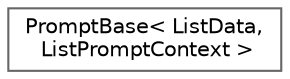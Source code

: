 digraph "Graphical Class Hierarchy"
{
 // LATEX_PDF_SIZE
  bgcolor="transparent";
  edge [fontname=Helvetica,fontsize=10,labelfontname=Helvetica,labelfontsize=10];
  node [fontname=Helvetica,fontsize=10,shape=box,height=0.2,width=0.4];
  rankdir="LR";
  Node0 [id="Node000000",label="PromptBase\< ListData,\l ListPromptContext \>",height=0.2,width=0.4,color="grey40", fillcolor="white", style="filled",URL="$classPromptBase.html",tooltip=" "];
}

